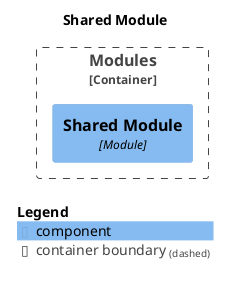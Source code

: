 @startuml
set separator none
title Shared Module

top to bottom direction

!include <C4/C4>
!include <C4/C4_Context>
!include <C4/C4_Component>

Container_Boundary("Modules.Modules_boundary", "Modules", $tags="") {
  Component(Modules.Modules.SharedModule, "Shared Module", $techn="Module", $descr="", $tags="", $link="")
}


SHOW_LEGEND(true)
@enduml